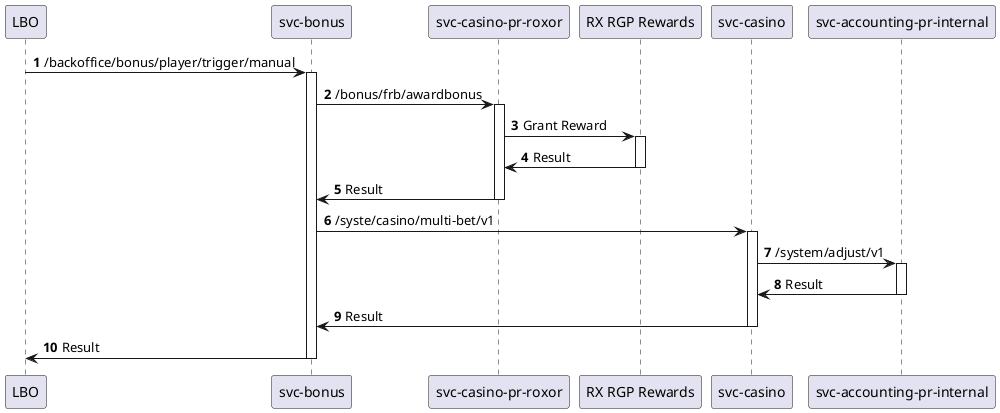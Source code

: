 .Manual Activate Bonus Flow (current implementation)
[plantuml]
----

@startuml

autonumber

participant "LBO" as lbo
participant "svc-bonus" as svcbonus
participant "svc-casino-pr-roxor" as scprx
participant "RX RGP Rewards" as rxrgp
participant "svc-casino" as svccasino
participant "svc-accounting-pr-internal" as svcacct

lbo -> svcbonus: /backoffice/bonus/player/trigger/manual
activate svcbonus
svcbonus -> scprx: /bonus/frb/awardbonus
activate scprx
scprx -> rxrgp: Grant Reward
activate rxrgp
rxrgp -> scprx: Result
deactivate rxrgp
scprx -> svcbonus: Result
deactivate scprx
svcbonus -> svccasino: /syste/casino/multi-bet/v1
activate svccasino
svccasino -> svcacct: /system/adjust/v1
activate svcacct
svcacct -> svccasino: Result
deactivate svcacct
svccasino -> svcbonus: Result
deactivate svccasino
svcbonus -> lbo: Result
deactivate svcbonus

@enduml
----